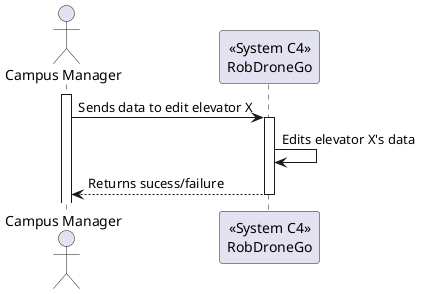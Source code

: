@startuml

actor "Campus Manager" as CM
participant "<<System C4>>\nRobDroneGo" as RDG

activate CM

CM -> RDG: Sends data to edit elevator X
activate RDG
RDG -> RDG: Edits elevator X's data
RDG --> CM: Returns sucess/failure
deactivate RDG


@enduml
